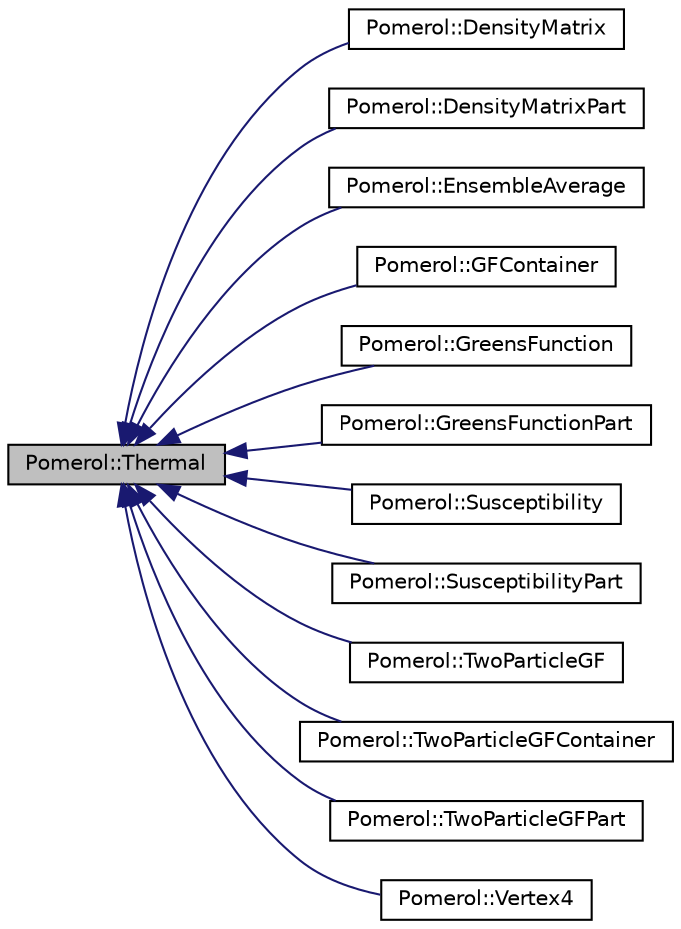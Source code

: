 digraph "Pomerol::Thermal"
{
  edge [fontname="Helvetica",fontsize="10",labelfontname="Helvetica",labelfontsize="10"];
  node [fontname="Helvetica",fontsize="10",shape=record];
  rankdir="LR";
  Node0 [label="Pomerol::Thermal",height=0.2,width=0.4,color="black", fillcolor="grey75", style="filled", fontcolor="black"];
  Node0 -> Node1 [dir="back",color="midnightblue",fontsize="10",style="solid",fontname="Helvetica"];
  Node1 [label="Pomerol::DensityMatrix",height=0.2,width=0.4,color="black", fillcolor="white", style="filled",URL="$class_pomerol_1_1_density_matrix.html",tooltip="Many-body Gibbs density matrix. This class represents a many-body Gibbs density matrix  The matrix is..."];
  Node0 -> Node2 [dir="back",color="midnightblue",fontsize="10",style="solid",fontname="Helvetica"];
  Node2 [label="Pomerol::DensityMatrixPart",height=0.2,width=0.4,color="black", fillcolor="white", style="filled",URL="$class_pomerol_1_1_density_matrix_part.html",tooltip="Part of a many-body Gibbs density matrix. This class represents a part (diagonal block ) of a many-bo..."];
  Node0 -> Node3 [dir="back",color="midnightblue",fontsize="10",style="solid",fontname="Helvetica"];
  Node3 [label="Pomerol::EnsembleAverage",height=0.2,width=0.4,color="black", fillcolor="white", style="filled",URL="$class_pomerol_1_1_ensemble_average.html",tooltip="Canonical ensemble average of a monomial operator. "];
  Node0 -> Node4 [dir="back",color="midnightblue",fontsize="10",style="solid",fontname="Helvetica"];
  Node4 [label="Pomerol::GFContainer",height=0.2,width=0.4,color="black", fillcolor="white", style="filled",URL="$class_pomerol_1_1_g_f_container.html",tooltip="Container for instances of GreensFunction. "];
  Node0 -> Node5 [dir="back",color="midnightblue",fontsize="10",style="solid",fontname="Helvetica"];
  Node5 [label="Pomerol::GreensFunction",height=0.2,width=0.4,color="black", fillcolor="white", style="filled",URL="$class_pomerol_1_1_greens_function.html",tooltip="Fermionic single-particle Matsubara Green&#39;s function. "];
  Node0 -> Node6 [dir="back",color="midnightblue",fontsize="10",style="solid",fontname="Helvetica"];
  Node6 [label="Pomerol::GreensFunctionPart",height=0.2,width=0.4,color="black", fillcolor="white", style="filled",URL="$class_pomerol_1_1_greens_function_part.html",tooltip="Part of a fermionic single-particle Matsubara Green&#39;s function. "];
  Node0 -> Node7 [dir="back",color="midnightblue",fontsize="10",style="solid",fontname="Helvetica"];
  Node7 [label="Pomerol::Susceptibility",height=0.2,width=0.4,color="black", fillcolor="white", style="filled",URL="$class_pomerol_1_1_susceptibility.html",tooltip="Dynamical susceptibility. "];
  Node0 -> Node8 [dir="back",color="midnightblue",fontsize="10",style="solid",fontname="Helvetica"];
  Node8 [label="Pomerol::SusceptibilityPart",height=0.2,width=0.4,color="black", fillcolor="white", style="filled",URL="$class_pomerol_1_1_susceptibility_part.html",tooltip="Part of a dynamical susceptibility. "];
  Node0 -> Node9 [dir="back",color="midnightblue",fontsize="10",style="solid",fontname="Helvetica"];
  Node9 [label="Pomerol::TwoParticleGF",height=0.2,width=0.4,color="black", fillcolor="white", style="filled",URL="$class_pomerol_1_1_two_particle_g_f.html",tooltip="Fermionic two-particle Matsubara Green&#39;s function. "];
  Node0 -> Node10 [dir="back",color="midnightblue",fontsize="10",style="solid",fontname="Helvetica"];
  Node10 [label="Pomerol::TwoParticleGFContainer",height=0.2,width=0.4,color="black", fillcolor="white", style="filled",URL="$class_pomerol_1_1_two_particle_g_f_container.html",tooltip="Container for instances of TwoParticleGF. "];
  Node0 -> Node11 [dir="back",color="midnightblue",fontsize="10",style="solid",fontname="Helvetica"];
  Node11 [label="Pomerol::TwoParticleGFPart",height=0.2,width=0.4,color="black", fillcolor="white", style="filled",URL="$class_pomerol_1_1_two_particle_g_f_part.html",tooltip="Part of a fermionic two-particle Matsubara Green&#39;s function. "];
  Node0 -> Node12 [dir="back",color="midnightblue",fontsize="10",style="solid",fontname="Helvetica"];
  Node12 [label="Pomerol::Vertex4",height=0.2,width=0.4,color="black", fillcolor="white", style="filled",URL="$class_pomerol_1_1_vertex4.html",tooltip="Irreducible two-particle vertex. "];
}
